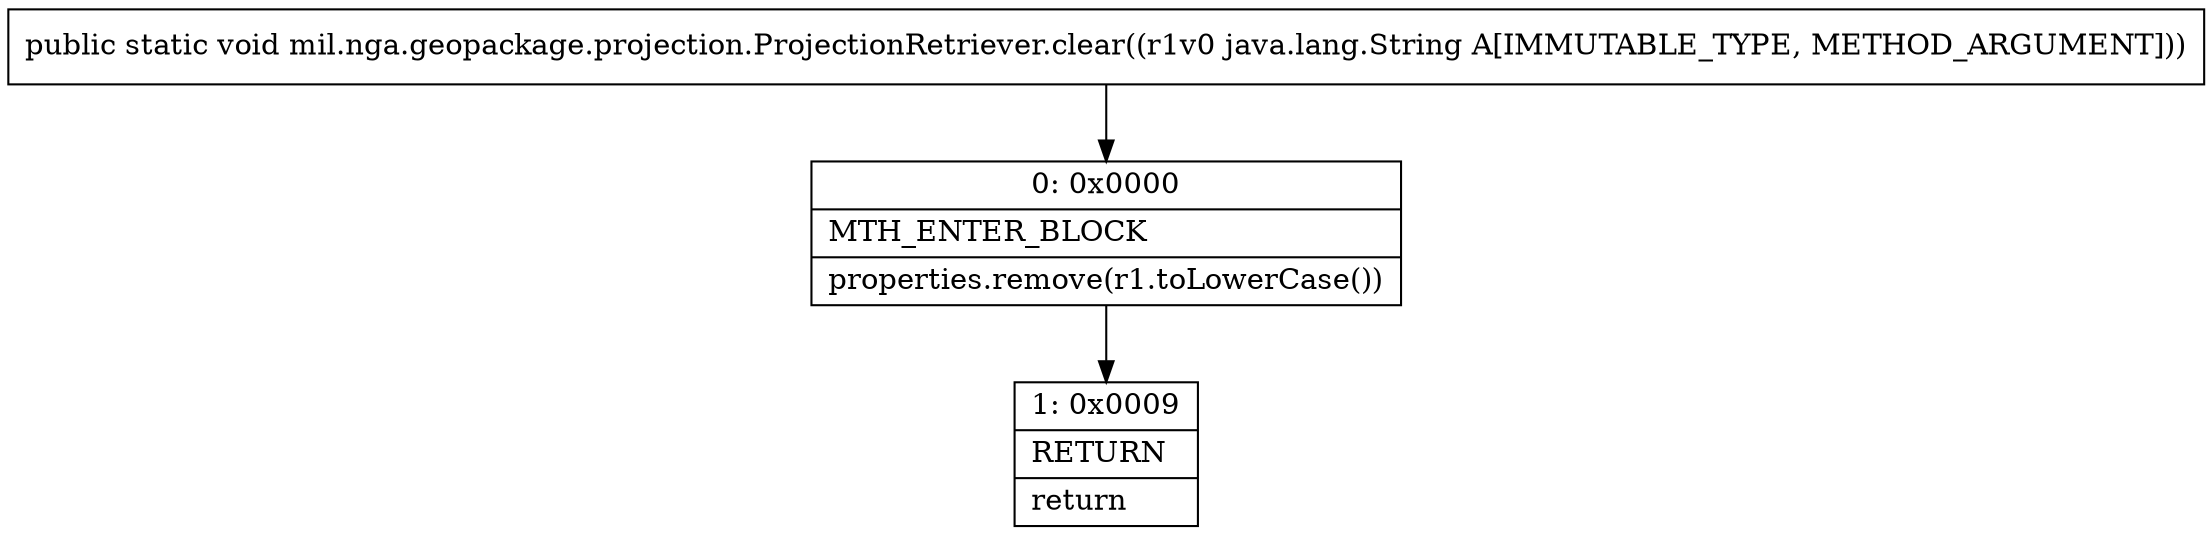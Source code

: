 digraph "CFG formil.nga.geopackage.projection.ProjectionRetriever.clear(Ljava\/lang\/String;)V" {
Node_0 [shape=record,label="{0\:\ 0x0000|MTH_ENTER_BLOCK\l|properties.remove(r1.toLowerCase())\l}"];
Node_1 [shape=record,label="{1\:\ 0x0009|RETURN\l|return\l}"];
MethodNode[shape=record,label="{public static void mil.nga.geopackage.projection.ProjectionRetriever.clear((r1v0 java.lang.String A[IMMUTABLE_TYPE, METHOD_ARGUMENT])) }"];
MethodNode -> Node_0;
Node_0 -> Node_1;
}


